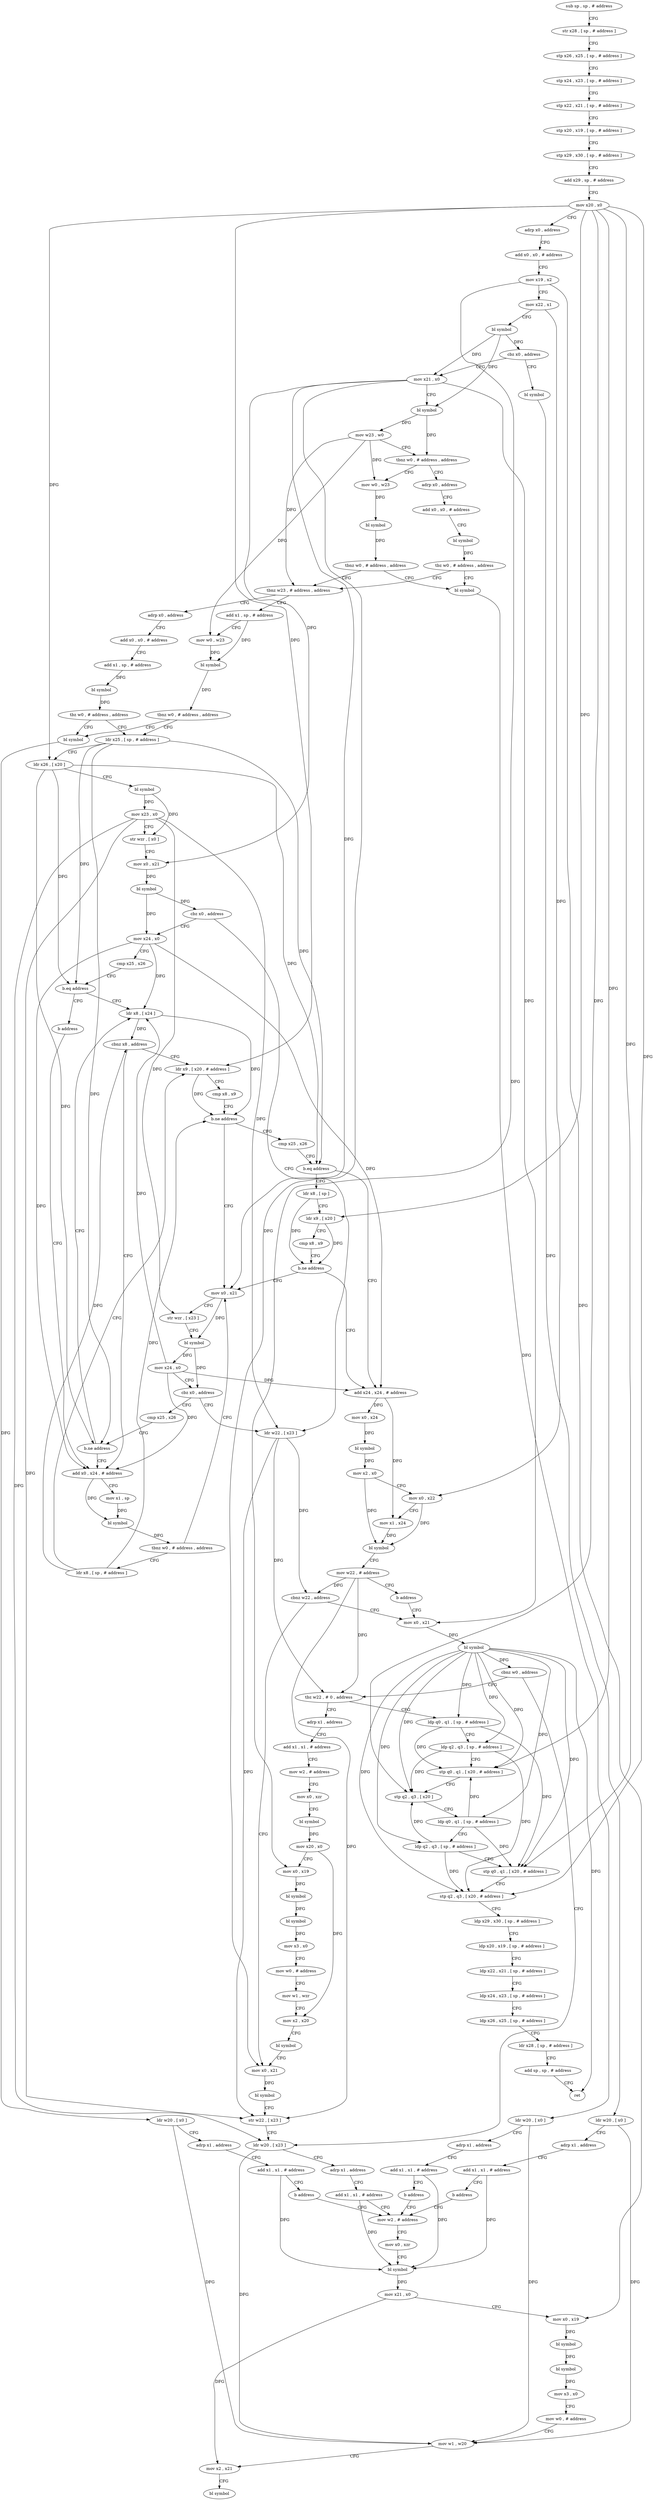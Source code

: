 digraph "func" {
"4202348" [label = "sub sp , sp , # address" ]
"4202352" [label = "str x28 , [ sp , # address ]" ]
"4202356" [label = "stp x26 , x25 , [ sp , # address ]" ]
"4202360" [label = "stp x24 , x23 , [ sp , # address ]" ]
"4202364" [label = "stp x22 , x21 , [ sp , # address ]" ]
"4202368" [label = "stp x20 , x19 , [ sp , # address ]" ]
"4202372" [label = "stp x29 , x30 , [ sp , # address ]" ]
"4202376" [label = "add x29 , sp , # address" ]
"4202380" [label = "mov x20 , x0" ]
"4202384" [label = "adrp x0 , address" ]
"4202388" [label = "add x0 , x0 , # address" ]
"4202392" [label = "mov x19 , x2" ]
"4202396" [label = "mov x22 , x1" ]
"4202400" [label = "bl symbol" ]
"4202404" [label = "cbz x0 , address" ]
"4202796" [label = "bl symbol" ]
"4202408" [label = "mov x21 , x0" ]
"4202800" [label = "ldr w20 , [ x0 ]" ]
"4202804" [label = "adrp x1 , address" ]
"4202808" [label = "add x1 , x1 , # address" ]
"4202812" [label = "b address" ]
"4202896" [label = "mov w2 , # address" ]
"4202412" [label = "bl symbol" ]
"4202416" [label = "mov w23 , w0" ]
"4202420" [label = "tbnz w0 , # address , address" ]
"4202720" [label = "adrp x0 , address" ]
"4202424" [label = "mov w0 , w23" ]
"4202900" [label = "mov x0 , xzr" ]
"4202904" [label = "bl symbol" ]
"4202908" [label = "mov x21 , x0" ]
"4202912" [label = "mov x0 , x19" ]
"4202916" [label = "bl symbol" ]
"4202920" [label = "bl symbol" ]
"4202924" [label = "mov x3 , x0" ]
"4202928" [label = "mov w0 , # address" ]
"4202932" [label = "mov w1 , w20" ]
"4202936" [label = "mov x2 , x21" ]
"4202940" [label = "bl symbol" ]
"4202724" [label = "add x0 , x0 , # address" ]
"4202728" [label = "bl symbol" ]
"4202732" [label = "tbz w0 , # address , address" ]
"4202436" [label = "tbnz w23 , # address , address" ]
"4202736" [label = "bl symbol" ]
"4202428" [label = "bl symbol" ]
"4202432" [label = "tbnz w0 , # address , address" ]
"4202756" [label = "adrp x0 , address" ]
"4202440" [label = "add x1 , sp , # address" ]
"4202740" [label = "ldr w20 , [ x0 ]" ]
"4202744" [label = "adrp x1 , address" ]
"4202748" [label = "add x1 , x1 , # address" ]
"4202752" [label = "b address" ]
"4202760" [label = "add x0 , x0 , # address" ]
"4202764" [label = "add x1 , sp , # address" ]
"4202768" [label = "bl symbol" ]
"4202772" [label = "tbz w0 , # address , address" ]
"4202456" [label = "ldr x25 , [ sp , # address ]" ]
"4202776" [label = "bl symbol" ]
"4202444" [label = "mov w0 , w23" ]
"4202448" [label = "bl symbol" ]
"4202452" [label = "tbnz w0 , # address , address" ]
"4202460" [label = "ldr x26 , [ x20 ]" ]
"4202464" [label = "bl symbol" ]
"4202468" [label = "mov x23 , x0" ]
"4202472" [label = "str wzr , [ x0 ]" ]
"4202476" [label = "mov x0 , x21" ]
"4202480" [label = "bl symbol" ]
"4202484" [label = "cbz x0 , address" ]
"4202632" [label = "ldr w22 , [ x23 ]" ]
"4202488" [label = "mov x24 , x0" ]
"4202780" [label = "ldr w20 , [ x0 ]" ]
"4202784" [label = "adrp x1 , address" ]
"4202788" [label = "add x1 , x1 , # address" ]
"4202792" [label = "b address" ]
"4202636" [label = "cbnz w22 , address" ]
"4202872" [label = "mov x0 , x21" ]
"4202640" [label = "mov x0 , x21" ]
"4202492" [label = "cmp x25 , x26" ]
"4202496" [label = "b.eq address" ]
"4202532" [label = "ldr x8 , [ x24 ]" ]
"4202500" [label = "b address" ]
"4202876" [label = "bl symbol" ]
"4202880" [label = "str w22 , [ x23 ]" ]
"4202884" [label = "ldr w20 , [ x23 ]" ]
"4202644" [label = "bl symbol" ]
"4202648" [label = "cbnz w0 , address" ]
"4202652" [label = "tbz w22 , # 0 , address" ]
"4202536" [label = "cbnz x8 , address" ]
"4202560" [label = "ldr x9 , [ x20 , # address ]" ]
"4202540" [label = "add x0 , x24 , # address" ]
"4202888" [label = "adrp x1 , address" ]
"4202892" [label = "add x1 , x1 , # address" ]
"4202816" [label = "adrp x1 , address" ]
"4202656" [label = "ldp q0 , q1 , [ sp , # address ]" ]
"4202564" [label = "cmp x8 , x9" ]
"4202568" [label = "b.ne address" ]
"4202504" [label = "mov x0 , x21" ]
"4202572" [label = "cmp x25 , x26" ]
"4202544" [label = "mov x1 , sp" ]
"4202548" [label = "bl symbol" ]
"4202552" [label = "tbnz w0 , # address , address" ]
"4202556" [label = "ldr x8 , [ sp , # address ]" ]
"4202820" [label = "add x1 , x1 , # address" ]
"4202824" [label = "mov w2 , # address" ]
"4202828" [label = "mov x0 , xzr" ]
"4202832" [label = "bl symbol" ]
"4202836" [label = "mov x20 , x0" ]
"4202840" [label = "mov x0 , x19" ]
"4202844" [label = "bl symbol" ]
"4202848" [label = "bl symbol" ]
"4202852" [label = "mov x3 , x0" ]
"4202856" [label = "mov w0 , # address" ]
"4202860" [label = "mov w1 , wzr" ]
"4202864" [label = "mov x2 , x20" ]
"4202868" [label = "bl symbol" ]
"4202660" [label = "ldp q2 , q3 , [ sp , # address ]" ]
"4202664" [label = "stp q0 , q1 , [ x20 , # address ]" ]
"4202668" [label = "stp q2 , q3 , [ x20 ]" ]
"4202672" [label = "ldp q0 , q1 , [ sp , # address ]" ]
"4202676" [label = "ldp q2 , q3 , [ sp , # address ]" ]
"4202680" [label = "stp q0 , q1 , [ x20 , # address ]" ]
"4202684" [label = "stp q2 , q3 , [ x20 , # address ]" ]
"4202688" [label = "ldp x29 , x30 , [ sp , # address ]" ]
"4202692" [label = "ldp x20 , x19 , [ sp , # address ]" ]
"4202696" [label = "ldp x22 , x21 , [ sp , # address ]" ]
"4202700" [label = "ldp x24 , x23 , [ sp , # address ]" ]
"4202704" [label = "ldp x26 , x25 , [ sp , # address ]" ]
"4202708" [label = "ldr x28 , [ sp , # address ]" ]
"4202712" [label = "add sp , sp , # address" ]
"4202716" [label = "ret" ]
"4202508" [label = "str wzr , [ x23 ]" ]
"4202512" [label = "bl symbol" ]
"4202516" [label = "mov x24 , x0" ]
"4202520" [label = "cbz x0 , address" ]
"4202524" [label = "cmp x25 , x26" ]
"4202576" [label = "b.eq address" ]
"4202596" [label = "add x24 , x24 , # address" ]
"4202580" [label = "ldr x8 , [ sp ]" ]
"4202528" [label = "b.ne address" ]
"4202600" [label = "mov x0 , x24" ]
"4202604" [label = "bl symbol" ]
"4202608" [label = "mov x2 , x0" ]
"4202612" [label = "mov x0 , x22" ]
"4202616" [label = "mov x1 , x24" ]
"4202620" [label = "bl symbol" ]
"4202624" [label = "mov w22 , # address" ]
"4202628" [label = "b address" ]
"4202584" [label = "ldr x9 , [ x20 ]" ]
"4202588" [label = "cmp x8 , x9" ]
"4202592" [label = "b.ne address" ]
"4202348" -> "4202352" [ label = "CFG" ]
"4202352" -> "4202356" [ label = "CFG" ]
"4202356" -> "4202360" [ label = "CFG" ]
"4202360" -> "4202364" [ label = "CFG" ]
"4202364" -> "4202368" [ label = "CFG" ]
"4202368" -> "4202372" [ label = "CFG" ]
"4202372" -> "4202376" [ label = "CFG" ]
"4202376" -> "4202380" [ label = "CFG" ]
"4202380" -> "4202384" [ label = "CFG" ]
"4202380" -> "4202460" [ label = "DFG" ]
"4202380" -> "4202560" [ label = "DFG" ]
"4202380" -> "4202664" [ label = "DFG" ]
"4202380" -> "4202668" [ label = "DFG" ]
"4202380" -> "4202680" [ label = "DFG" ]
"4202380" -> "4202684" [ label = "DFG" ]
"4202380" -> "4202584" [ label = "DFG" ]
"4202384" -> "4202388" [ label = "CFG" ]
"4202388" -> "4202392" [ label = "CFG" ]
"4202392" -> "4202396" [ label = "CFG" ]
"4202392" -> "4202912" [ label = "DFG" ]
"4202392" -> "4202840" [ label = "DFG" ]
"4202396" -> "4202400" [ label = "CFG" ]
"4202396" -> "4202612" [ label = "DFG" ]
"4202400" -> "4202404" [ label = "DFG" ]
"4202400" -> "4202408" [ label = "DFG" ]
"4202400" -> "4202412" [ label = "DFG" ]
"4202404" -> "4202796" [ label = "CFG" ]
"4202404" -> "4202408" [ label = "CFG" ]
"4202796" -> "4202800" [ label = "DFG" ]
"4202408" -> "4202412" [ label = "CFG" ]
"4202408" -> "4202476" [ label = "DFG" ]
"4202408" -> "4202872" [ label = "DFG" ]
"4202408" -> "4202640" [ label = "DFG" ]
"4202408" -> "4202504" [ label = "DFG" ]
"4202800" -> "4202804" [ label = "CFG" ]
"4202800" -> "4202932" [ label = "DFG" ]
"4202804" -> "4202808" [ label = "CFG" ]
"4202808" -> "4202812" [ label = "CFG" ]
"4202808" -> "4202904" [ label = "DFG" ]
"4202812" -> "4202896" [ label = "CFG" ]
"4202896" -> "4202900" [ label = "CFG" ]
"4202412" -> "4202416" [ label = "DFG" ]
"4202412" -> "4202420" [ label = "DFG" ]
"4202416" -> "4202420" [ label = "CFG" ]
"4202416" -> "4202424" [ label = "DFG" ]
"4202416" -> "4202436" [ label = "DFG" ]
"4202416" -> "4202444" [ label = "DFG" ]
"4202420" -> "4202720" [ label = "CFG" ]
"4202420" -> "4202424" [ label = "CFG" ]
"4202720" -> "4202724" [ label = "CFG" ]
"4202424" -> "4202428" [ label = "DFG" ]
"4202900" -> "4202904" [ label = "CFG" ]
"4202904" -> "4202908" [ label = "DFG" ]
"4202908" -> "4202912" [ label = "CFG" ]
"4202908" -> "4202936" [ label = "DFG" ]
"4202912" -> "4202916" [ label = "DFG" ]
"4202916" -> "4202920" [ label = "DFG" ]
"4202920" -> "4202924" [ label = "DFG" ]
"4202924" -> "4202928" [ label = "CFG" ]
"4202928" -> "4202932" [ label = "CFG" ]
"4202932" -> "4202936" [ label = "CFG" ]
"4202936" -> "4202940" [ label = "CFG" ]
"4202724" -> "4202728" [ label = "CFG" ]
"4202728" -> "4202732" [ label = "DFG" ]
"4202732" -> "4202436" [ label = "CFG" ]
"4202732" -> "4202736" [ label = "CFG" ]
"4202436" -> "4202756" [ label = "CFG" ]
"4202436" -> "4202440" [ label = "CFG" ]
"4202736" -> "4202740" [ label = "DFG" ]
"4202428" -> "4202432" [ label = "DFG" ]
"4202432" -> "4202736" [ label = "CFG" ]
"4202432" -> "4202436" [ label = "CFG" ]
"4202756" -> "4202760" [ label = "CFG" ]
"4202440" -> "4202444" [ label = "CFG" ]
"4202440" -> "4202448" [ label = "DFG" ]
"4202740" -> "4202744" [ label = "CFG" ]
"4202740" -> "4202932" [ label = "DFG" ]
"4202744" -> "4202748" [ label = "CFG" ]
"4202748" -> "4202752" [ label = "CFG" ]
"4202748" -> "4202904" [ label = "DFG" ]
"4202752" -> "4202896" [ label = "CFG" ]
"4202760" -> "4202764" [ label = "CFG" ]
"4202764" -> "4202768" [ label = "DFG" ]
"4202768" -> "4202772" [ label = "DFG" ]
"4202772" -> "4202456" [ label = "CFG" ]
"4202772" -> "4202776" [ label = "CFG" ]
"4202456" -> "4202460" [ label = "CFG" ]
"4202456" -> "4202496" [ label = "DFG" ]
"4202456" -> "4202576" [ label = "DFG" ]
"4202456" -> "4202528" [ label = "DFG" ]
"4202776" -> "4202780" [ label = "DFG" ]
"4202444" -> "4202448" [ label = "DFG" ]
"4202448" -> "4202452" [ label = "DFG" ]
"4202452" -> "4202776" [ label = "CFG" ]
"4202452" -> "4202456" [ label = "CFG" ]
"4202460" -> "4202464" [ label = "CFG" ]
"4202460" -> "4202496" [ label = "DFG" ]
"4202460" -> "4202576" [ label = "DFG" ]
"4202460" -> "4202528" [ label = "DFG" ]
"4202464" -> "4202468" [ label = "DFG" ]
"4202464" -> "4202472" [ label = "DFG" ]
"4202468" -> "4202472" [ label = "CFG" ]
"4202468" -> "4202632" [ label = "DFG" ]
"4202468" -> "4202880" [ label = "DFG" ]
"4202468" -> "4202884" [ label = "DFG" ]
"4202468" -> "4202508" [ label = "DFG" ]
"4202472" -> "4202476" [ label = "CFG" ]
"4202476" -> "4202480" [ label = "DFG" ]
"4202480" -> "4202484" [ label = "DFG" ]
"4202480" -> "4202488" [ label = "DFG" ]
"4202484" -> "4202632" [ label = "CFG" ]
"4202484" -> "4202488" [ label = "CFG" ]
"4202632" -> "4202636" [ label = "DFG" ]
"4202632" -> "4202880" [ label = "DFG" ]
"4202632" -> "4202652" [ label = "DFG" ]
"4202488" -> "4202492" [ label = "CFG" ]
"4202488" -> "4202532" [ label = "DFG" ]
"4202488" -> "4202540" [ label = "DFG" ]
"4202488" -> "4202596" [ label = "DFG" ]
"4202780" -> "4202784" [ label = "CFG" ]
"4202780" -> "4202932" [ label = "DFG" ]
"4202784" -> "4202788" [ label = "CFG" ]
"4202788" -> "4202792" [ label = "CFG" ]
"4202788" -> "4202904" [ label = "DFG" ]
"4202792" -> "4202896" [ label = "CFG" ]
"4202636" -> "4202872" [ label = "CFG" ]
"4202636" -> "4202640" [ label = "CFG" ]
"4202872" -> "4202876" [ label = "DFG" ]
"4202640" -> "4202644" [ label = "DFG" ]
"4202492" -> "4202496" [ label = "CFG" ]
"4202496" -> "4202532" [ label = "CFG" ]
"4202496" -> "4202500" [ label = "CFG" ]
"4202532" -> "4202536" [ label = "DFG" ]
"4202532" -> "4202568" [ label = "DFG" ]
"4202500" -> "4202540" [ label = "CFG" ]
"4202876" -> "4202880" [ label = "CFG" ]
"4202880" -> "4202884" [ label = "CFG" ]
"4202884" -> "4202888" [ label = "CFG" ]
"4202884" -> "4202932" [ label = "DFG" ]
"4202644" -> "4202648" [ label = "DFG" ]
"4202644" -> "4202716" [ label = "DFG" ]
"4202644" -> "4202656" [ label = "DFG" ]
"4202644" -> "4202664" [ label = "DFG" ]
"4202644" -> "4202672" [ label = "DFG" ]
"4202644" -> "4202680" [ label = "DFG" ]
"4202644" -> "4202660" [ label = "DFG" ]
"4202644" -> "4202668" [ label = "DFG" ]
"4202644" -> "4202676" [ label = "DFG" ]
"4202644" -> "4202684" [ label = "DFG" ]
"4202648" -> "4202884" [ label = "CFG" ]
"4202648" -> "4202652" [ label = "CFG" ]
"4202652" -> "4202816" [ label = "CFG" ]
"4202652" -> "4202656" [ label = "CFG" ]
"4202536" -> "4202560" [ label = "CFG" ]
"4202536" -> "4202540" [ label = "CFG" ]
"4202560" -> "4202564" [ label = "CFG" ]
"4202560" -> "4202568" [ label = "DFG" ]
"4202540" -> "4202544" [ label = "CFG" ]
"4202540" -> "4202548" [ label = "DFG" ]
"4202888" -> "4202892" [ label = "CFG" ]
"4202892" -> "4202896" [ label = "CFG" ]
"4202892" -> "4202904" [ label = "DFG" ]
"4202816" -> "4202820" [ label = "CFG" ]
"4202656" -> "4202660" [ label = "CFG" ]
"4202656" -> "4202664" [ label = "DFG" ]
"4202656" -> "4202680" [ label = "DFG" ]
"4202564" -> "4202568" [ label = "CFG" ]
"4202568" -> "4202504" [ label = "CFG" ]
"4202568" -> "4202572" [ label = "CFG" ]
"4202504" -> "4202508" [ label = "CFG" ]
"4202504" -> "4202512" [ label = "DFG" ]
"4202572" -> "4202576" [ label = "CFG" ]
"4202544" -> "4202548" [ label = "DFG" ]
"4202548" -> "4202552" [ label = "DFG" ]
"4202552" -> "4202504" [ label = "CFG" ]
"4202552" -> "4202556" [ label = "CFG" ]
"4202556" -> "4202560" [ label = "CFG" ]
"4202556" -> "4202536" [ label = "DFG" ]
"4202556" -> "4202568" [ label = "DFG" ]
"4202820" -> "4202824" [ label = "CFG" ]
"4202824" -> "4202828" [ label = "CFG" ]
"4202828" -> "4202832" [ label = "CFG" ]
"4202832" -> "4202836" [ label = "DFG" ]
"4202836" -> "4202840" [ label = "CFG" ]
"4202836" -> "4202864" [ label = "DFG" ]
"4202840" -> "4202844" [ label = "DFG" ]
"4202844" -> "4202848" [ label = "DFG" ]
"4202848" -> "4202852" [ label = "DFG" ]
"4202852" -> "4202856" [ label = "CFG" ]
"4202856" -> "4202860" [ label = "CFG" ]
"4202860" -> "4202864" [ label = "CFG" ]
"4202864" -> "4202868" [ label = "CFG" ]
"4202868" -> "4202872" [ label = "CFG" ]
"4202660" -> "4202664" [ label = "CFG" ]
"4202660" -> "4202668" [ label = "DFG" ]
"4202660" -> "4202684" [ label = "DFG" ]
"4202664" -> "4202668" [ label = "CFG" ]
"4202668" -> "4202672" [ label = "CFG" ]
"4202672" -> "4202676" [ label = "CFG" ]
"4202672" -> "4202664" [ label = "DFG" ]
"4202672" -> "4202680" [ label = "DFG" ]
"4202676" -> "4202680" [ label = "CFG" ]
"4202676" -> "4202668" [ label = "DFG" ]
"4202676" -> "4202684" [ label = "DFG" ]
"4202680" -> "4202684" [ label = "CFG" ]
"4202684" -> "4202688" [ label = "CFG" ]
"4202688" -> "4202692" [ label = "CFG" ]
"4202692" -> "4202696" [ label = "CFG" ]
"4202696" -> "4202700" [ label = "CFG" ]
"4202700" -> "4202704" [ label = "CFG" ]
"4202704" -> "4202708" [ label = "CFG" ]
"4202708" -> "4202712" [ label = "CFG" ]
"4202712" -> "4202716" [ label = "CFG" ]
"4202508" -> "4202512" [ label = "CFG" ]
"4202512" -> "4202516" [ label = "DFG" ]
"4202512" -> "4202520" [ label = "DFG" ]
"4202516" -> "4202520" [ label = "CFG" ]
"4202516" -> "4202532" [ label = "DFG" ]
"4202516" -> "4202540" [ label = "DFG" ]
"4202516" -> "4202596" [ label = "DFG" ]
"4202520" -> "4202632" [ label = "CFG" ]
"4202520" -> "4202524" [ label = "CFG" ]
"4202524" -> "4202528" [ label = "CFG" ]
"4202576" -> "4202596" [ label = "CFG" ]
"4202576" -> "4202580" [ label = "CFG" ]
"4202596" -> "4202600" [ label = "DFG" ]
"4202596" -> "4202616" [ label = "DFG" ]
"4202580" -> "4202584" [ label = "CFG" ]
"4202580" -> "4202592" [ label = "DFG" ]
"4202528" -> "4202540" [ label = "CFG" ]
"4202528" -> "4202532" [ label = "CFG" ]
"4202600" -> "4202604" [ label = "DFG" ]
"4202604" -> "4202608" [ label = "DFG" ]
"4202608" -> "4202612" [ label = "CFG" ]
"4202608" -> "4202620" [ label = "DFG" ]
"4202612" -> "4202616" [ label = "CFG" ]
"4202612" -> "4202620" [ label = "DFG" ]
"4202616" -> "4202620" [ label = "DFG" ]
"4202620" -> "4202624" [ label = "CFG" ]
"4202624" -> "4202628" [ label = "CFG" ]
"4202624" -> "4202636" [ label = "DFG" ]
"4202624" -> "4202880" [ label = "DFG" ]
"4202624" -> "4202652" [ label = "DFG" ]
"4202628" -> "4202640" [ label = "CFG" ]
"4202584" -> "4202588" [ label = "CFG" ]
"4202584" -> "4202592" [ label = "DFG" ]
"4202588" -> "4202592" [ label = "CFG" ]
"4202592" -> "4202504" [ label = "CFG" ]
"4202592" -> "4202596" [ label = "CFG" ]
}
